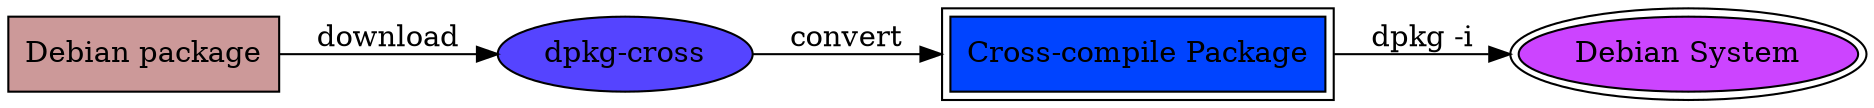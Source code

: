 digraph G {
graph [rankdir = LR];
node [shape = "ellipse"];
"Debian package" [shape = "box" ,style = filled,fillcolor = "#CC9999"];
"Cross-compile Package" [shape = "box" peripheries = 2, style = filled, fillcolor="#0044ff"];
"Debian System" [peripheries = 2,style = filled, fillcolor="#CC44ff"];
"dpkg-cross" [shape = "ellipse", style = filled, fillcolor="#5544ff"];
"Debian package" -> "dpkg-cross" [shape = "ellipse", label = "download"];
"dpkg-cross" -> "Cross-compile Package" [label = "convert"];
"Cross-compile Package" -> "Debian System" [ label = "dpkg -i"];
}
